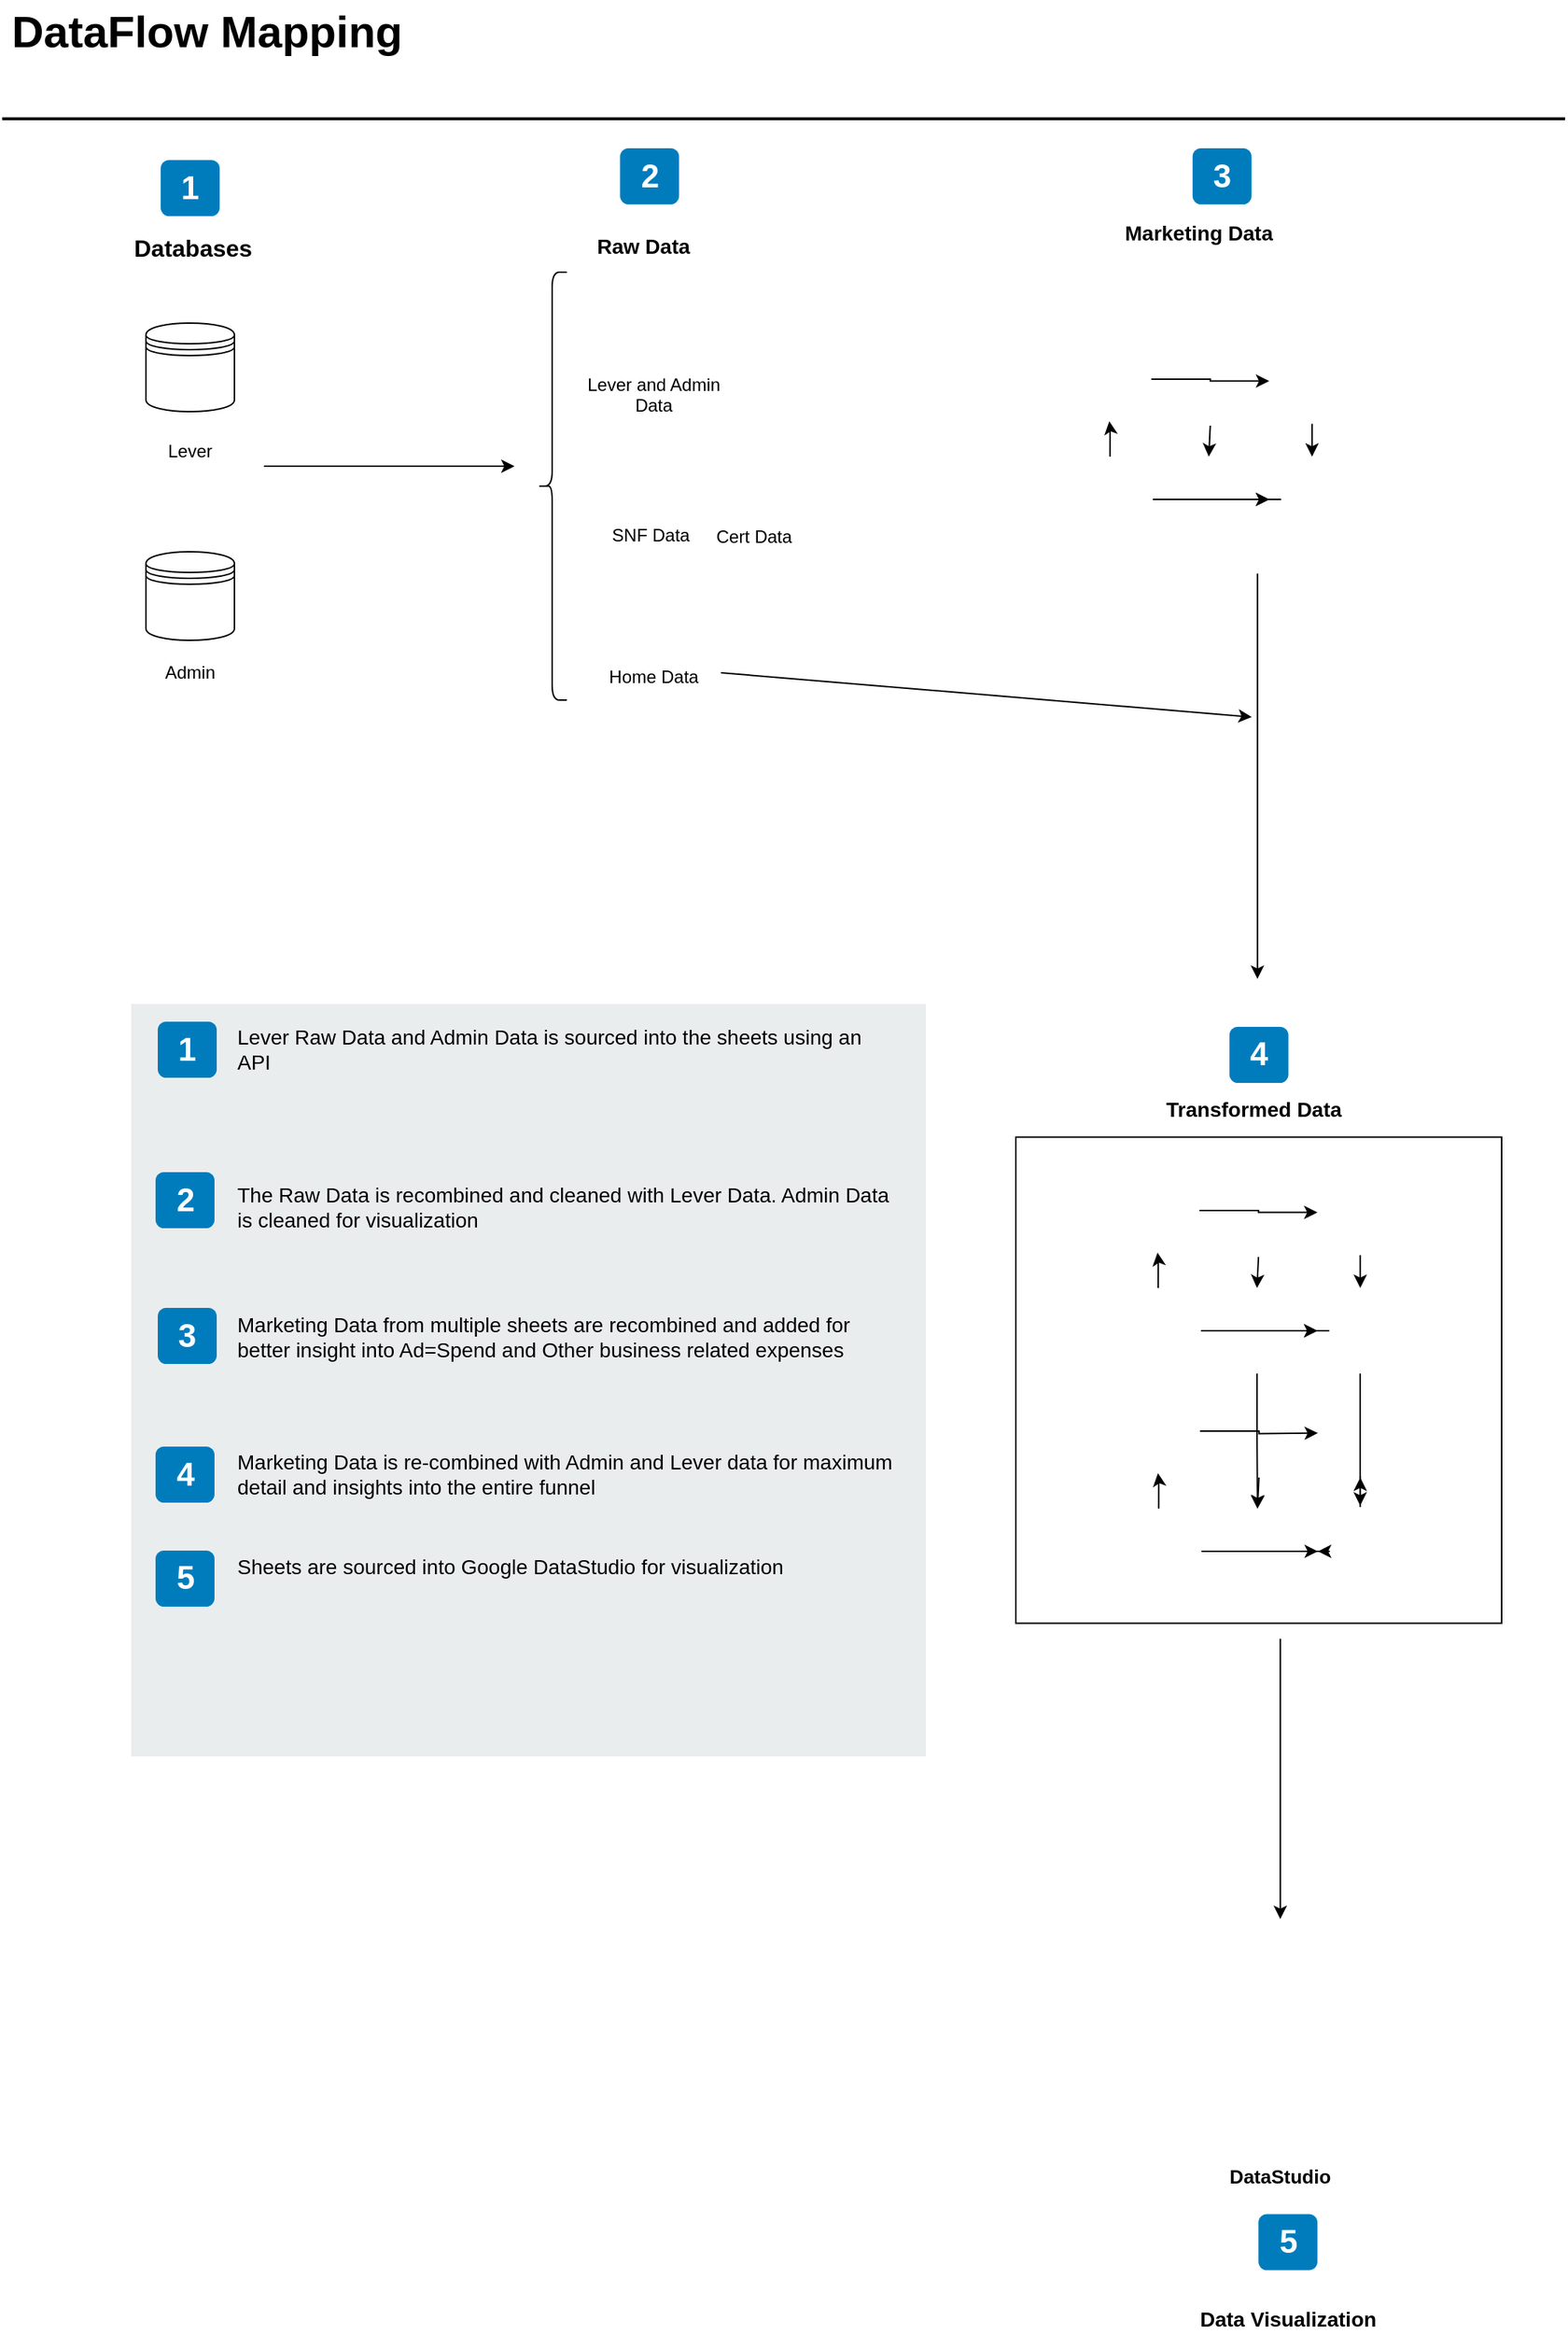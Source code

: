 <mxfile version="14.4.2" type="github">
  <diagram id="Ht1M8jgEwFfnCIfOTk4-" name="Page-1">
    <mxGraphModel dx="2170" dy="1155" grid="1" gridSize="10" guides="1" tooltips="1" connect="1" arrows="1" fold="1" page="1" pageScale="1" pageWidth="1169" pageHeight="827" math="0" shadow="0">
      <root>
        <mxCell id="0" />
        <mxCell id="1" parent="0" />
        <mxCell id="-QjtrjUzRDEMRZ5MF8oH-9" value="1" style="rounded=1;whiteSpace=wrap;html=1;fillColor=#007CBD;strokeColor=none;fontColor=#FFFFFF;fontStyle=1;fontSize=22;" parent="1" vertex="1">
          <mxGeometry x="160" y="172.5" width="40" height="38" as="geometry" />
        </mxCell>
        <mxCell id="-QjtrjUzRDEMRZ5MF8oH-27" value="2" style="rounded=1;whiteSpace=wrap;html=1;fillColor=#007CBD;strokeColor=none;fontColor=#FFFFFF;fontStyle=1;fontSize=22;" parent="1" vertex="1">
          <mxGeometry x="471.57" y="164.5" width="40" height="38" as="geometry" />
        </mxCell>
        <mxCell id="-QjtrjUzRDEMRZ5MF8oH-28" value="3" style="rounded=1;whiteSpace=wrap;html=1;fillColor=#007CBD;strokeColor=none;fontColor=#FFFFFF;fontStyle=1;fontSize=22;" parent="1" vertex="1">
          <mxGeometry x="859.87" y="164.5" width="40" height="38" as="geometry" />
        </mxCell>
        <mxCell id="-QjtrjUzRDEMRZ5MF8oH-47" value="DataFlow Mapping" style="text;html=1;resizable=0;points=[];autosize=1;align=left;verticalAlign=top;spacingTop=-4;fontSize=30;fontStyle=1" parent="1" vertex="1">
          <mxGeometry x="56.5" y="64.5" width="280" height="40" as="geometry" />
        </mxCell>
        <mxCell id="-QjtrjUzRDEMRZ5MF8oH-49" value="Databases" style="text;html=1;resizable=0;points=[];autosize=1;align=left;verticalAlign=top;spacingTop=-4;fontSize=16;fontStyle=1" parent="1" vertex="1">
          <mxGeometry x="140" y="219.5" width="100" height="20" as="geometry" />
        </mxCell>
        <mxCell id="SCVMTBWpLvtzJIhz15lM-1" value="" style="line;strokeWidth=2;html=1;fontSize=14;" parent="1" vertex="1">
          <mxGeometry x="52.5" y="139.5" width="1060" height="10" as="geometry" />
        </mxCell>
        <mxCell id="SCVMTBWpLvtzJIhz15lM-2" value="&lt;span&gt;Raw Data&lt;br&gt;&lt;/span&gt;" style="text;html=1;resizable=0;points=[];autosize=1;align=left;verticalAlign=top;spacingTop=-4;fontSize=14;fontStyle=1" parent="1" vertex="1">
          <mxGeometry x="454.22" y="219.5" width="80" height="20" as="geometry" />
        </mxCell>
        <mxCell id="SCVMTBWpLvtzJIhz15lM-5" value="" style="shape=curlyBracket;whiteSpace=wrap;html=1;rounded=1;fontSize=14;" parent="1" vertex="1">
          <mxGeometry x="415.5" y="248.5" width="20" height="290" as="geometry" />
        </mxCell>
        <mxCell id="7OVz4w7n9kzEPWy-4BBC-3" value="" style="rounded=0;whiteSpace=wrap;html=1;fillColor=#EAEDED;fontSize=22;fontColor=#FFFFFF;strokeColor=none;labelBackgroundColor=none;" parent="1" vertex="1">
          <mxGeometry x="140" y="744.5" width="539" height="510" as="geometry" />
        </mxCell>
        <mxCell id="7OVz4w7n9kzEPWy-4BBC-4" value="1" style="rounded=1;whiteSpace=wrap;html=1;fillColor=#007CBD;strokeColor=none;fontColor=#FFFFFF;fontStyle=1;fontSize=22;labelBackgroundColor=none;" parent="1" vertex="1">
          <mxGeometry x="158" y="756.5" width="40" height="38" as="geometry" />
        </mxCell>
        <mxCell id="7OVz4w7n9kzEPWy-4BBC-5" value="2" style="rounded=1;whiteSpace=wrap;html=1;fillColor=#007CBD;strokeColor=none;fontColor=#FFFFFF;fontStyle=1;fontSize=22;labelBackgroundColor=none;" parent="1" vertex="1">
          <mxGeometry x="156.5" y="858.5" width="40" height="38" as="geometry" />
        </mxCell>
        <mxCell id="7OVz4w7n9kzEPWy-4BBC-6" value="3" style="rounded=1;whiteSpace=wrap;html=1;fillColor=#007CBD;strokeColor=none;fontColor=#FFFFFF;fontStyle=1;fontSize=22;labelBackgroundColor=none;" parent="1" vertex="1">
          <mxGeometry x="158" y="950.5" width="40" height="38" as="geometry" />
        </mxCell>
        <mxCell id="7OVz4w7n9kzEPWy-4BBC-7" value="4" style="rounded=1;whiteSpace=wrap;html=1;fillColor=#007CBD;strokeColor=none;fontColor=#FFFFFF;fontStyle=1;fontSize=22;labelBackgroundColor=none;" parent="1" vertex="1">
          <mxGeometry x="156.5" y="1044.5" width="40" height="38" as="geometry" />
        </mxCell>
        <mxCell id="7OVz4w7n9kzEPWy-4BBC-13" value="&lt;span&gt;Lever Raw Data and Admin Data is sourced into the sheets using an API&lt;/span&gt;" style="text;html=1;align=left;verticalAlign=top;spacingTop=-4;fontSize=14;labelBackgroundColor=none;whiteSpace=wrap;" parent="1" vertex="1">
          <mxGeometry x="209.5" y="756" width="449" height="118" as="geometry" />
        </mxCell>
        <mxCell id="7OVz4w7n9kzEPWy-4BBC-14" value="&lt;span&gt;The Raw Data is recombined and cleaned with Lever Data. Admin Data is cleaned for visualization&lt;/span&gt;" style="text;html=1;align=left;verticalAlign=top;spacingTop=-4;fontSize=14;labelBackgroundColor=none;whiteSpace=wrap;" parent="1" vertex="1">
          <mxGeometry x="209.5" y="862.69" width="450" height="57" as="geometry" />
        </mxCell>
        <mxCell id="7OVz4w7n9kzEPWy-4BBC-15" value="&lt;span&gt;Marketing Data from multiple sheets are recombined and added for better insight into Ad=Spend and Other business related expenses&lt;/span&gt;" style="text;html=1;align=left;verticalAlign=top;spacingTop=-4;fontSize=14;labelBackgroundColor=none;whiteSpace=wrap;" parent="1" vertex="1">
          <mxGeometry x="209.5" y="950.5" width="450" height="40" as="geometry" />
        </mxCell>
        <mxCell id="7OVz4w7n9kzEPWy-4BBC-16" value="&lt;span&gt;Marketing Data is re-combined with Admin and Lever data for maximum detail and insights into the entire funnel&lt;/span&gt;" style="text;html=1;align=left;verticalAlign=top;spacingTop=-4;fontSize=14;labelBackgroundColor=none;whiteSpace=wrap;" parent="1" vertex="1">
          <mxGeometry x="209.5" y="1044" width="450" height="50" as="geometry" />
        </mxCell>
        <mxCell id="7lbI2WYPHTsZr3DywFSL-2" value="" style="shape=datastore;whiteSpace=wrap;html=1;" vertex="1" parent="1">
          <mxGeometry x="150" y="438" width="60" height="60" as="geometry" />
        </mxCell>
        <mxCell id="7lbI2WYPHTsZr3DywFSL-3" value="" style="shape=datastore;whiteSpace=wrap;html=1;" vertex="1" parent="1">
          <mxGeometry x="150" y="283" width="60" height="60" as="geometry" />
        </mxCell>
        <mxCell id="7lbI2WYPHTsZr3DywFSL-5" value="Lever" style="text;html=1;strokeColor=none;fillColor=none;align=center;verticalAlign=middle;whiteSpace=wrap;rounded=0;" vertex="1" parent="1">
          <mxGeometry x="160" y="360" width="40" height="20" as="geometry" />
        </mxCell>
        <mxCell id="7lbI2WYPHTsZr3DywFSL-6" value="Admin" style="text;html=1;strokeColor=none;fillColor=none;align=center;verticalAlign=middle;whiteSpace=wrap;rounded=0;" vertex="1" parent="1">
          <mxGeometry x="160" y="509.5" width="40" height="20" as="geometry" />
        </mxCell>
        <mxCell id="7lbI2WYPHTsZr3DywFSL-7" value="Lever and Admin &lt;br&gt;Data" style="shape=image;html=1;verticalAlign=top;verticalLabelPosition=bottom;labelBackgroundColor=#ffffff;imageAspect=0;aspect=fixed;image=https://cdn2.iconfinder.com/data/icons/social-media-2259/512/sheets-128.png" vertex="1" parent="1">
          <mxGeometry x="467.38" y="257.5" width="53.25" height="53.25" as="geometry" />
        </mxCell>
        <mxCell id="7lbI2WYPHTsZr3DywFSL-8" value="SNF Data" style="shape=image;html=1;verticalAlign=top;verticalLabelPosition=bottom;labelBackgroundColor=#ffffff;imageAspect=0;aspect=fixed;image=https://cdn2.iconfinder.com/data/icons/social-media-2259/512/sheets-128.png" vertex="1" parent="1">
          <mxGeometry x="462.51" y="355.19" width="58.12" height="58.12" as="geometry" />
        </mxCell>
        <mxCell id="7lbI2WYPHTsZr3DywFSL-9" value="Home Data&lt;br&gt;" style="shape=image;html=1;verticalAlign=top;verticalLabelPosition=bottom;labelBackgroundColor=#ffffff;imageAspect=0;aspect=fixed;image=https://cdn2.iconfinder.com/data/icons/social-media-2259/512/sheets-128.png" vertex="1" parent="1">
          <mxGeometry x="464.94" y="450" width="58.56" height="58.56" as="geometry" />
        </mxCell>
        <mxCell id="7lbI2WYPHTsZr3DywFSL-10" value="Cert Data" style="shape=image;html=1;verticalAlign=top;verticalLabelPosition=bottom;labelBackgroundColor=#ffffff;imageAspect=0;aspect=fixed;image=https://cdn2.iconfinder.com/data/icons/social-media-2259/512/sheets-128.png" vertex="1" parent="1">
          <mxGeometry x="532.5" y="355.19" width="58.56" height="58.56" as="geometry" />
        </mxCell>
        <mxCell id="7lbI2WYPHTsZr3DywFSL-43" value="" style="edgeStyle=orthogonalEdgeStyle;rounded=0;orthogonalLoop=1;jettySize=auto;html=1;" edge="1" parent="1" source="7lbI2WYPHTsZr3DywFSL-44" target="7lbI2WYPHTsZr3DywFSL-48">
          <mxGeometry relative="1" as="geometry" />
        </mxCell>
        <mxCell id="7lbI2WYPHTsZr3DywFSL-44" value="" style="shape=image;html=1;verticalAlign=top;verticalLabelPosition=bottom;labelBackgroundColor=#ffffff;imageAspect=0;aspect=fixed;image=https://cdn2.iconfinder.com/data/icons/social-media-2259/512/sheets-128.png" vertex="1" parent="1">
          <mxGeometry x="774.87" y="292.5" width="57" height="57" as="geometry" />
        </mxCell>
        <mxCell id="7lbI2WYPHTsZr3DywFSL-45" style="edgeStyle=orthogonalEdgeStyle;rounded=0;orthogonalLoop=1;jettySize=auto;html=1;exitX=0.5;exitY=1;exitDx=0;exitDy=0;entryX=0.5;entryY=0;entryDx=0;entryDy=0;" edge="1" parent="1" source="7lbI2WYPHTsZr3DywFSL-46" target="7lbI2WYPHTsZr3DywFSL-54">
          <mxGeometry relative="1" as="geometry" />
        </mxCell>
        <mxCell id="7lbI2WYPHTsZr3DywFSL-46" value="" style="shape=image;html=1;verticalAlign=top;verticalLabelPosition=bottom;labelBackgroundColor=#ffffff;imageAspect=0;aspect=fixed;image=https://cdn2.iconfinder.com/data/icons/social-media-2259/512/sheets-128.png" vertex="1" parent="1">
          <mxGeometry x="841.87" y="292.5" width="60" height="60" as="geometry" />
        </mxCell>
        <mxCell id="7lbI2WYPHTsZr3DywFSL-47" value="" style="edgeStyle=orthogonalEdgeStyle;rounded=0;orthogonalLoop=1;jettySize=auto;html=1;" edge="1" parent="1" source="7lbI2WYPHTsZr3DywFSL-48" target="7lbI2WYPHTsZr3DywFSL-56">
          <mxGeometry relative="1" as="geometry" />
        </mxCell>
        <mxCell id="7lbI2WYPHTsZr3DywFSL-48" value="" style="shape=image;html=1;verticalAlign=top;verticalLabelPosition=bottom;labelBackgroundColor=#ffffff;imageAspect=0;aspect=fixed;image=https://cdn2.iconfinder.com/data/icons/social-media-2259/512/sheets-128.png" vertex="1" parent="1">
          <mxGeometry x="911.87" y="293.25" width="58" height="58" as="geometry" />
        </mxCell>
        <mxCell id="7lbI2WYPHTsZr3DywFSL-49" style="edgeStyle=orthogonalEdgeStyle;rounded=0;orthogonalLoop=1;jettySize=auto;html=1;exitX=0.5;exitY=0;exitDx=0;exitDy=0;" edge="1" parent="1" source="7lbI2WYPHTsZr3DywFSL-51" target="7lbI2WYPHTsZr3DywFSL-44">
          <mxGeometry relative="1" as="geometry" />
        </mxCell>
        <mxCell id="7lbI2WYPHTsZr3DywFSL-50" value="" style="edgeStyle=orthogonalEdgeStyle;rounded=0;orthogonalLoop=1;jettySize=auto;html=1;" edge="1" parent="1" source="7lbI2WYPHTsZr3DywFSL-51" target="7lbI2WYPHTsZr3DywFSL-56">
          <mxGeometry relative="1" as="geometry" />
        </mxCell>
        <mxCell id="7lbI2WYPHTsZr3DywFSL-51" value="" style="shape=image;html=1;verticalAlign=top;verticalLabelPosition=bottom;labelBackgroundColor=#ffffff;imageAspect=0;aspect=fixed;image=https://cdn2.iconfinder.com/data/icons/social-media-2259/512/sheets-128.png" vertex="1" parent="1">
          <mxGeometry x="774.87" y="373.5" width="58" height="58" as="geometry" />
        </mxCell>
        <mxCell id="7lbI2WYPHTsZr3DywFSL-52" value="" style="edgeStyle=orthogonalEdgeStyle;rounded=0;orthogonalLoop=1;jettySize=auto;html=1;" edge="1" parent="1" source="7lbI2WYPHTsZr3DywFSL-54" target="7lbI2WYPHTsZr3DywFSL-56">
          <mxGeometry relative="1" as="geometry" />
        </mxCell>
        <mxCell id="7lbI2WYPHTsZr3DywFSL-54" value="" style="shape=image;html=1;verticalAlign=top;verticalLabelPosition=bottom;labelBackgroundColor=#ffffff;imageAspect=0;aspect=fixed;image=https://cdn2.iconfinder.com/data/icons/social-media-2259/512/sheets-128.png" vertex="1" parent="1">
          <mxGeometry x="841.87" y="373.5" width="58" height="58" as="geometry" />
        </mxCell>
        <mxCell id="7lbI2WYPHTsZr3DywFSL-56" value="" style="shape=image;html=1;verticalAlign=top;verticalLabelPosition=bottom;labelBackgroundColor=#ffffff;imageAspect=0;aspect=fixed;image=https://cdn2.iconfinder.com/data/icons/social-media-2259/512/sheets-128.png" vertex="1" parent="1">
          <mxGeometry x="911.87" y="373.5" width="58" height="58" as="geometry" />
        </mxCell>
        <mxCell id="7lbI2WYPHTsZr3DywFSL-69" value="&lt;span&gt;Marketing Data&lt;br&gt;&lt;/span&gt;" style="text;html=1;resizable=0;points=[];autosize=1;align=left;verticalAlign=top;spacingTop=-4;fontSize=14;fontStyle=1" vertex="1" parent="1">
          <mxGeometry x="811.87" y="210.5" width="120" height="20" as="geometry" />
        </mxCell>
        <mxCell id="7lbI2WYPHTsZr3DywFSL-73" value="" style="endArrow=classic;html=1;" edge="1" parent="1">
          <mxGeometry width="50" height="50" relative="1" as="geometry">
            <mxPoint x="903.87" y="452.75" as="sourcePoint" />
            <mxPoint x="903.87" y="727.5" as="targetPoint" />
          </mxGeometry>
        </mxCell>
        <mxCell id="7lbI2WYPHTsZr3DywFSL-74" value="" style="endArrow=classic;html=1;" edge="1" parent="1">
          <mxGeometry width="50" height="50" relative="1" as="geometry">
            <mxPoint x="540" y="520" as="sourcePoint" />
            <mxPoint x="900" y="550" as="targetPoint" />
          </mxGeometry>
        </mxCell>
        <mxCell id="7lbI2WYPHTsZr3DywFSL-75" value="" style="whiteSpace=wrap;html=1;aspect=fixed;" vertex="1" parent="1">
          <mxGeometry x="740" y="834.75" width="329.5" height="329.5" as="geometry" />
        </mxCell>
        <mxCell id="7lbI2WYPHTsZr3DywFSL-76" value="" style="edgeStyle=orthogonalEdgeStyle;rounded=0;orthogonalLoop=1;jettySize=auto;html=1;" edge="1" parent="1" source="7lbI2WYPHTsZr3DywFSL-77" target="7lbI2WYPHTsZr3DywFSL-81">
          <mxGeometry relative="1" as="geometry" />
        </mxCell>
        <mxCell id="7lbI2WYPHTsZr3DywFSL-77" value="" style="shape=image;html=1;verticalAlign=top;verticalLabelPosition=bottom;labelBackgroundColor=#ffffff;imageAspect=0;aspect=fixed;image=https://cdn2.iconfinder.com/data/icons/social-media-2259/512/sheets-128.png" vertex="1" parent="1">
          <mxGeometry x="807.56" y="856" width="57" height="57" as="geometry" />
        </mxCell>
        <mxCell id="7lbI2WYPHTsZr3DywFSL-78" style="edgeStyle=orthogonalEdgeStyle;rounded=0;orthogonalLoop=1;jettySize=auto;html=1;exitX=0.5;exitY=1;exitDx=0;exitDy=0;entryX=0.5;entryY=0;entryDx=0;entryDy=0;" edge="1" parent="1" source="7lbI2WYPHTsZr3DywFSL-79" target="7lbI2WYPHTsZr3DywFSL-87">
          <mxGeometry relative="1" as="geometry" />
        </mxCell>
        <mxCell id="7lbI2WYPHTsZr3DywFSL-79" value="" style="shape=image;html=1;verticalAlign=top;verticalLabelPosition=bottom;labelBackgroundColor=#ffffff;imageAspect=0;aspect=fixed;image=https://cdn2.iconfinder.com/data/icons/social-media-2259/512/sheets-128.png" vertex="1" parent="1">
          <mxGeometry x="874.56" y="856" width="60" height="60" as="geometry" />
        </mxCell>
        <mxCell id="7lbI2WYPHTsZr3DywFSL-80" value="" style="edgeStyle=orthogonalEdgeStyle;rounded=0;orthogonalLoop=1;jettySize=auto;html=1;" edge="1" parent="1" source="7lbI2WYPHTsZr3DywFSL-81" target="7lbI2WYPHTsZr3DywFSL-89">
          <mxGeometry relative="1" as="geometry" />
        </mxCell>
        <mxCell id="7lbI2WYPHTsZr3DywFSL-81" value="" style="shape=image;html=1;verticalAlign=top;verticalLabelPosition=bottom;labelBackgroundColor=#ffffff;imageAspect=0;aspect=fixed;image=https://cdn2.iconfinder.com/data/icons/social-media-2259/512/sheets-128.png" vertex="1" parent="1">
          <mxGeometry x="944.56" y="856.75" width="58" height="58" as="geometry" />
        </mxCell>
        <mxCell id="7lbI2WYPHTsZr3DywFSL-82" style="edgeStyle=orthogonalEdgeStyle;rounded=0;orthogonalLoop=1;jettySize=auto;html=1;exitX=0.5;exitY=0;exitDx=0;exitDy=0;" edge="1" parent="1" source="7lbI2WYPHTsZr3DywFSL-84" target="7lbI2WYPHTsZr3DywFSL-77">
          <mxGeometry relative="1" as="geometry" />
        </mxCell>
        <mxCell id="7lbI2WYPHTsZr3DywFSL-83" value="" style="edgeStyle=orthogonalEdgeStyle;rounded=0;orthogonalLoop=1;jettySize=auto;html=1;" edge="1" parent="1" source="7lbI2WYPHTsZr3DywFSL-84" target="7lbI2WYPHTsZr3DywFSL-89">
          <mxGeometry relative="1" as="geometry" />
        </mxCell>
        <mxCell id="7lbI2WYPHTsZr3DywFSL-84" value="" style="shape=image;html=1;verticalAlign=top;verticalLabelPosition=bottom;labelBackgroundColor=#ffffff;imageAspect=0;aspect=fixed;image=https://cdn2.iconfinder.com/data/icons/social-media-2259/512/sheets-128.png" vertex="1" parent="1">
          <mxGeometry x="807.56" y="937" width="58" height="58" as="geometry" />
        </mxCell>
        <mxCell id="7lbI2WYPHTsZr3DywFSL-85" value="" style="edgeStyle=orthogonalEdgeStyle;rounded=0;orthogonalLoop=1;jettySize=auto;html=1;" edge="1" parent="1" source="7lbI2WYPHTsZr3DywFSL-87" target="7lbI2WYPHTsZr3DywFSL-89">
          <mxGeometry relative="1" as="geometry" />
        </mxCell>
        <mxCell id="7lbI2WYPHTsZr3DywFSL-86" value="" style="edgeStyle=orthogonalEdgeStyle;rounded=0;orthogonalLoop=1;jettySize=auto;html=1;" edge="1" parent="1" source="7lbI2WYPHTsZr3DywFSL-87" target="7lbI2WYPHTsZr3DywFSL-98">
          <mxGeometry relative="1" as="geometry" />
        </mxCell>
        <mxCell id="7lbI2WYPHTsZr3DywFSL-87" value="" style="shape=image;html=1;verticalAlign=top;verticalLabelPosition=bottom;labelBackgroundColor=#ffffff;imageAspect=0;aspect=fixed;image=https://cdn2.iconfinder.com/data/icons/social-media-2259/512/sheets-128.png" vertex="1" parent="1">
          <mxGeometry x="874.56" y="937" width="58" height="58" as="geometry" />
        </mxCell>
        <mxCell id="7lbI2WYPHTsZr3DywFSL-88" value="" style="edgeStyle=orthogonalEdgeStyle;rounded=0;orthogonalLoop=1;jettySize=auto;html=1;" edge="1" parent="1" source="7lbI2WYPHTsZr3DywFSL-89" target="7lbI2WYPHTsZr3DywFSL-101">
          <mxGeometry relative="1" as="geometry" />
        </mxCell>
        <mxCell id="7lbI2WYPHTsZr3DywFSL-89" value="" style="shape=image;html=1;verticalAlign=top;verticalLabelPosition=bottom;labelBackgroundColor=#ffffff;imageAspect=0;aspect=fixed;image=https://cdn2.iconfinder.com/data/icons/social-media-2259/512/sheets-128.png" vertex="1" parent="1">
          <mxGeometry x="944.56" y="937" width="58" height="58" as="geometry" />
        </mxCell>
        <mxCell id="7lbI2WYPHTsZr3DywFSL-90" value="" style="edgeStyle=orthogonalEdgeStyle;rounded=0;orthogonalLoop=1;jettySize=auto;html=1;" edge="1" parent="1" source="7lbI2WYPHTsZr3DywFSL-91">
          <mxGeometry relative="1" as="geometry">
            <mxPoint x="944.87" y="1035.328" as="targetPoint" />
          </mxGeometry>
        </mxCell>
        <mxCell id="7lbI2WYPHTsZr3DywFSL-91" value="" style="shape=image;html=1;verticalAlign=top;verticalLabelPosition=bottom;labelBackgroundColor=#ffffff;imageAspect=0;aspect=fixed;image=https://cdn2.iconfinder.com/data/icons/social-media-2259/512/sheets-128.png" vertex="1" parent="1">
          <mxGeometry x="807.87" y="1005.5" width="57" height="57" as="geometry" />
        </mxCell>
        <mxCell id="7lbI2WYPHTsZr3DywFSL-92" style="edgeStyle=orthogonalEdgeStyle;rounded=0;orthogonalLoop=1;jettySize=auto;html=1;exitX=0.5;exitY=1;exitDx=0;exitDy=0;entryX=0.5;entryY=0;entryDx=0;entryDy=0;" edge="1" parent="1" source="7lbI2WYPHTsZr3DywFSL-93" target="7lbI2WYPHTsZr3DywFSL-98">
          <mxGeometry relative="1" as="geometry" />
        </mxCell>
        <mxCell id="7lbI2WYPHTsZr3DywFSL-93" value="" style="shape=image;html=1;verticalAlign=top;verticalLabelPosition=bottom;labelBackgroundColor=#ffffff;imageAspect=0;aspect=fixed;image=https://cdn2.iconfinder.com/data/icons/social-media-2259/512/sheets-128.png" vertex="1" parent="1">
          <mxGeometry x="874.87" y="1005.5" width="60" height="60" as="geometry" />
        </mxCell>
        <mxCell id="7lbI2WYPHTsZr3DywFSL-94" style="edgeStyle=orthogonalEdgeStyle;rounded=0;orthogonalLoop=1;jettySize=auto;html=1;exitX=0.5;exitY=0;exitDx=0;exitDy=0;" edge="1" parent="1" source="7lbI2WYPHTsZr3DywFSL-96" target="7lbI2WYPHTsZr3DywFSL-91">
          <mxGeometry relative="1" as="geometry" />
        </mxCell>
        <mxCell id="7lbI2WYPHTsZr3DywFSL-95" value="" style="edgeStyle=orthogonalEdgeStyle;rounded=0;orthogonalLoop=1;jettySize=auto;html=1;" edge="1" parent="1" source="7lbI2WYPHTsZr3DywFSL-96">
          <mxGeometry relative="1" as="geometry">
            <mxPoint x="944.87" y="1115.5" as="targetPoint" />
          </mxGeometry>
        </mxCell>
        <mxCell id="7lbI2WYPHTsZr3DywFSL-96" value="" style="shape=image;html=1;verticalAlign=top;verticalLabelPosition=bottom;labelBackgroundColor=#ffffff;imageAspect=0;aspect=fixed;image=https://cdn2.iconfinder.com/data/icons/social-media-2259/512/sheets-128.png" vertex="1" parent="1">
          <mxGeometry x="807.87" y="1086.5" width="58" height="58" as="geometry" />
        </mxCell>
        <mxCell id="7lbI2WYPHTsZr3DywFSL-97" value="" style="edgeStyle=orthogonalEdgeStyle;rounded=0;orthogonalLoop=1;jettySize=auto;html=1;" edge="1" parent="1" source="7lbI2WYPHTsZr3DywFSL-98">
          <mxGeometry relative="1" as="geometry">
            <mxPoint x="944.87" y="1115.534" as="targetPoint" />
          </mxGeometry>
        </mxCell>
        <mxCell id="7lbI2WYPHTsZr3DywFSL-98" value="" style="shape=image;html=1;verticalAlign=top;verticalLabelPosition=bottom;labelBackgroundColor=#ffffff;imageAspect=0;aspect=fixed;image=https://cdn2.iconfinder.com/data/icons/social-media-2259/512/sheets-128.png" vertex="1" parent="1">
          <mxGeometry x="874.87" y="1086.5" width="58" height="58" as="geometry" />
        </mxCell>
        <mxCell id="7lbI2WYPHTsZr3DywFSL-99" value="" style="shape=image;html=1;verticalAlign=top;verticalLabelPosition=bottom;labelBackgroundColor=#ffffff;imageAspect=0;aspect=fixed;image=https://cdn2.iconfinder.com/data/icons/social-media-2259/512/sheets-128.png" vertex="1" parent="1">
          <mxGeometry x="944.56" y="1007.5" width="58" height="58" as="geometry" />
        </mxCell>
        <mxCell id="7lbI2WYPHTsZr3DywFSL-100" value="" style="edgeStyle=orthogonalEdgeStyle;rounded=0;orthogonalLoop=1;jettySize=auto;html=1;" edge="1" parent="1" source="7lbI2WYPHTsZr3DywFSL-101" target="7lbI2WYPHTsZr3DywFSL-99">
          <mxGeometry relative="1" as="geometry" />
        </mxCell>
        <mxCell id="7lbI2WYPHTsZr3DywFSL-101" value="" style="shape=image;html=1;verticalAlign=top;verticalLabelPosition=bottom;labelBackgroundColor=#ffffff;imageAspect=0;aspect=fixed;image=https://cdn2.iconfinder.com/data/icons/social-media-2259/512/sheets-128.png" vertex="1" parent="1">
          <mxGeometry x="944.56" y="1084.5" width="58" height="58" as="geometry" />
        </mxCell>
        <mxCell id="7lbI2WYPHTsZr3DywFSL-102" value="4" style="rounded=1;whiteSpace=wrap;html=1;fillColor=#007CBD;strokeColor=none;fontColor=#FFFFFF;fontStyle=1;fontSize=22;" vertex="1" parent="1">
          <mxGeometry x="884.87" y="760" width="40" height="38" as="geometry" />
        </mxCell>
        <mxCell id="7lbI2WYPHTsZr3DywFSL-103" value="&lt;span&gt;Transformed Data&lt;br&gt;&lt;/span&gt;" style="text;html=1;resizable=0;points=[];autosize=1;align=left;verticalAlign=top;spacingTop=-4;fontSize=14;fontStyle=1" vertex="1" parent="1">
          <mxGeometry x="839.87" y="805.25" width="130" height="20" as="geometry" />
        </mxCell>
        <mxCell id="7lbI2WYPHTsZr3DywFSL-104" value="" style="endArrow=classic;html=1;" edge="1" parent="1">
          <mxGeometry width="50" height="50" relative="1" as="geometry">
            <mxPoint x="230" y="380" as="sourcePoint" />
            <mxPoint x="400" y="380" as="targetPoint" />
          </mxGeometry>
        </mxCell>
        <mxCell id="7lbI2WYPHTsZr3DywFSL-105" value="DataStudio" style="shape=image;verticalLabelPosition=bottom;labelBackgroundColor=#ffffff;verticalAlign=top;aspect=fixed;imageAspect=0;image=https://images.saasworthy.com/googledatastudio_5900_logo_1581055465_v3ktz.jpg;fontStyle=1;fontSize=13;" vertex="1" parent="1">
          <mxGeometry x="849.37" y="1384.75" width="140" height="140" as="geometry" />
        </mxCell>
        <mxCell id="7lbI2WYPHTsZr3DywFSL-106" value="" style="endArrow=classic;html=1;" edge="1" parent="1">
          <mxGeometry width="50" height="50" relative="1" as="geometry">
            <mxPoint x="919.37" y="1174.75" as="sourcePoint" />
            <mxPoint x="919.37" y="1364.75" as="targetPoint" />
          </mxGeometry>
        </mxCell>
        <mxCell id="7lbI2WYPHTsZr3DywFSL-107" value="5" style="rounded=1;whiteSpace=wrap;html=1;fillColor=#007CBD;strokeColor=none;fontColor=#FFFFFF;fontStyle=1;fontSize=22;" vertex="1" parent="1">
          <mxGeometry x="904.56" y="1564.75" width="40" height="38" as="geometry" />
        </mxCell>
        <mxCell id="7lbI2WYPHTsZr3DywFSL-108" value="&lt;span&gt;Data Visualization&lt;br&gt;&lt;/span&gt;" style="text;html=1;resizable=0;points=[];autosize=1;align=left;verticalAlign=top;spacingTop=-4;fontSize=14;fontStyle=1" vertex="1" parent="1">
          <mxGeometry x="862.56" y="1624.75" width="140" height="20" as="geometry" />
        </mxCell>
        <mxCell id="7lbI2WYPHTsZr3DywFSL-111" value="5" style="rounded=1;whiteSpace=wrap;html=1;fillColor=#007CBD;strokeColor=none;fontColor=#FFFFFF;fontStyle=1;fontSize=22;labelBackgroundColor=none;" vertex="1" parent="1">
          <mxGeometry x="156.5" y="1115" width="40" height="38" as="geometry" />
        </mxCell>
        <mxCell id="7lbI2WYPHTsZr3DywFSL-112" value="Sheets are sourced into Google DataStudio for visualization" style="text;html=1;align=left;verticalAlign=top;spacingTop=-4;fontSize=14;labelBackgroundColor=none;whiteSpace=wrap;" vertex="1" parent="1">
          <mxGeometry x="209.5" y="1114.5" width="450" height="50" as="geometry" />
        </mxCell>
      </root>
    </mxGraphModel>
  </diagram>
</mxfile>
